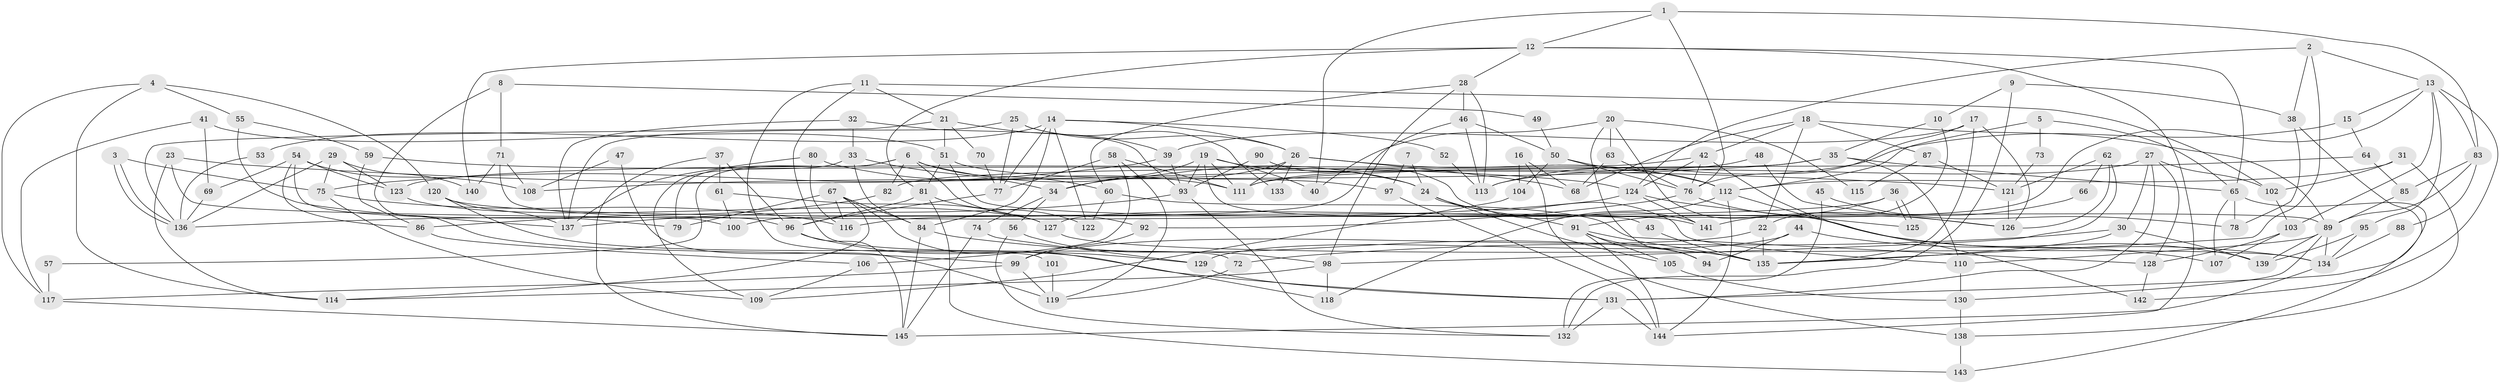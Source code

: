 // coarse degree distribution, {4: 0.12371134020618557, 9: 0.061855670103092786, 2: 0.14432989690721648, 7: 0.12371134020618557, 8: 0.030927835051546393, 5: 0.1958762886597938, 3: 0.20618556701030927, 6: 0.08247422680412371, 11: 0.010309278350515464, 10: 0.020618556701030927}
// Generated by graph-tools (version 1.1) at 2025/41/03/06/25 10:41:59]
// undirected, 145 vertices, 290 edges
graph export_dot {
graph [start="1"]
  node [color=gray90,style=filled];
  1;
  2;
  3;
  4;
  5;
  6;
  7;
  8;
  9;
  10;
  11;
  12;
  13;
  14;
  15;
  16;
  17;
  18;
  19;
  20;
  21;
  22;
  23;
  24;
  25;
  26;
  27;
  28;
  29;
  30;
  31;
  32;
  33;
  34;
  35;
  36;
  37;
  38;
  39;
  40;
  41;
  42;
  43;
  44;
  45;
  46;
  47;
  48;
  49;
  50;
  51;
  52;
  53;
  54;
  55;
  56;
  57;
  58;
  59;
  60;
  61;
  62;
  63;
  64;
  65;
  66;
  67;
  68;
  69;
  70;
  71;
  72;
  73;
  74;
  75;
  76;
  77;
  78;
  79;
  80;
  81;
  82;
  83;
  84;
  85;
  86;
  87;
  88;
  89;
  90;
  91;
  92;
  93;
  94;
  95;
  96;
  97;
  98;
  99;
  100;
  101;
  102;
  103;
  104;
  105;
  106;
  107;
  108;
  109;
  110;
  111;
  112;
  113;
  114;
  115;
  116;
  117;
  118;
  119;
  120;
  121;
  122;
  123;
  124;
  125;
  126;
  127;
  128;
  129;
  130;
  131;
  132;
  133;
  134;
  135;
  136;
  137;
  138;
  139;
  140;
  141;
  142;
  143;
  144;
  145;
  1 -- 76;
  1 -- 83;
  1 -- 12;
  1 -- 40;
  2 -- 13;
  2 -- 135;
  2 -- 38;
  2 -- 124;
  3 -- 75;
  3 -- 136;
  3 -- 136;
  4 -- 117;
  4 -- 114;
  4 -- 55;
  4 -- 120;
  5 -- 65;
  5 -- 112;
  5 -- 73;
  6 -- 24;
  6 -- 60;
  6 -- 57;
  6 -- 79;
  6 -- 82;
  6 -- 92;
  7 -- 24;
  7 -- 97;
  8 -- 99;
  8 -- 71;
  8 -- 49;
  9 -- 38;
  9 -- 132;
  9 -- 10;
  10 -- 22;
  10 -- 35;
  11 -- 72;
  11 -- 21;
  11 -- 101;
  11 -- 102;
  12 -- 81;
  12 -- 28;
  12 -- 65;
  12 -- 140;
  12 -- 144;
  13 -- 15;
  13 -- 142;
  13 -- 83;
  13 -- 95;
  13 -- 103;
  13 -- 127;
  14 -- 84;
  14 -- 26;
  14 -- 52;
  14 -- 53;
  14 -- 77;
  14 -- 122;
  15 -- 113;
  15 -- 64;
  16 -- 104;
  16 -- 68;
  16 -- 138;
  17 -- 135;
  17 -- 126;
  17 -- 39;
  17 -- 76;
  18 -- 42;
  18 -- 89;
  18 -- 22;
  18 -- 68;
  18 -- 87;
  19 -- 34;
  19 -- 24;
  19 -- 40;
  19 -- 43;
  19 -- 93;
  19 -- 111;
  20 -- 134;
  20 -- 40;
  20 -- 63;
  20 -- 94;
  20 -- 115;
  21 -- 39;
  21 -- 136;
  21 -- 51;
  21 -- 70;
  22 -- 135;
  22 -- 99;
  23 -- 114;
  23 -- 100;
  23 -- 121;
  24 -- 110;
  24 -- 105;
  24 -- 91;
  25 -- 137;
  25 -- 77;
  25 -- 26;
  25 -- 133;
  26 -- 111;
  26 -- 34;
  26 -- 68;
  26 -- 112;
  26 -- 133;
  27 -- 30;
  27 -- 102;
  27 -- 113;
  27 -- 128;
  27 -- 131;
  28 -- 46;
  28 -- 60;
  28 -- 98;
  28 -- 113;
  29 -- 140;
  29 -- 136;
  29 -- 75;
  29 -- 123;
  30 -- 135;
  30 -- 139;
  30 -- 72;
  31 -- 112;
  31 -- 138;
  31 -- 102;
  32 -- 93;
  32 -- 137;
  32 -- 33;
  33 -- 109;
  33 -- 34;
  33 -- 84;
  34 -- 56;
  34 -- 74;
  35 -- 82;
  35 -- 65;
  35 -- 108;
  35 -- 110;
  36 -- 125;
  36 -- 125;
  36 -- 91;
  36 -- 116;
  37 -- 145;
  37 -- 96;
  37 -- 61;
  38 -- 131;
  38 -- 78;
  39 -- 75;
  39 -- 93;
  41 -- 69;
  41 -- 51;
  41 -- 117;
  42 -- 123;
  42 -- 76;
  42 -- 124;
  42 -- 142;
  43 -- 135;
  44 -- 107;
  44 -- 129;
  44 -- 94;
  45 -- 78;
  45 -- 132;
  46 -- 113;
  46 -- 50;
  46 -- 100;
  47 -- 108;
  47 -- 119;
  48 -- 111;
  48 -- 126;
  49 -- 50;
  50 -- 112;
  50 -- 76;
  50 -- 104;
  51 -- 89;
  51 -- 81;
  51 -- 97;
  52 -- 113;
  53 -- 136;
  54 -- 123;
  54 -- 79;
  54 -- 69;
  54 -- 86;
  54 -- 108;
  55 -- 137;
  55 -- 59;
  56 -- 132;
  56 -- 98;
  57 -- 117;
  58 -- 111;
  58 -- 77;
  58 -- 106;
  58 -- 119;
  59 -- 124;
  59 -- 86;
  60 -- 128;
  60 -- 122;
  61 -- 127;
  61 -- 100;
  62 -- 121;
  62 -- 98;
  62 -- 66;
  62 -- 126;
  63 -- 68;
  63 -- 76;
  64 -- 111;
  64 -- 85;
  65 -- 78;
  65 -- 107;
  65 -- 143;
  66 -- 141;
  67 -- 118;
  67 -- 84;
  67 -- 79;
  67 -- 114;
  67 -- 116;
  69 -- 136;
  70 -- 77;
  71 -- 96;
  71 -- 108;
  71 -- 140;
  72 -- 119;
  73 -- 121;
  74 -- 145;
  74 -- 129;
  75 -- 116;
  75 -- 109;
  76 -- 92;
  76 -- 126;
  77 -- 96;
  80 -- 116;
  80 -- 137;
  80 -- 111;
  81 -- 122;
  81 -- 96;
  81 -- 143;
  82 -- 86;
  83 -- 89;
  83 -- 85;
  83 -- 88;
  84 -- 145;
  84 -- 135;
  85 -- 89;
  86 -- 106;
  87 -- 121;
  87 -- 115;
  88 -- 134;
  89 -- 110;
  89 -- 134;
  89 -- 130;
  89 -- 139;
  90 -- 93;
  90 -- 141;
  91 -- 94;
  91 -- 105;
  91 -- 135;
  91 -- 144;
  92 -- 99;
  93 -- 132;
  93 -- 137;
  95 -- 139;
  95 -- 134;
  96 -- 129;
  96 -- 145;
  97 -- 144;
  98 -- 114;
  98 -- 118;
  99 -- 117;
  99 -- 119;
  101 -- 119;
  102 -- 103;
  103 -- 107;
  103 -- 128;
  104 -- 109;
  105 -- 130;
  106 -- 109;
  110 -- 130;
  112 -- 144;
  112 -- 118;
  112 -- 139;
  117 -- 145;
  120 -- 131;
  120 -- 137;
  120 -- 141;
  121 -- 126;
  123 -- 127;
  124 -- 125;
  124 -- 136;
  124 -- 141;
  127 -- 134;
  128 -- 142;
  129 -- 131;
  130 -- 138;
  131 -- 144;
  131 -- 132;
  134 -- 145;
  138 -- 143;
}
